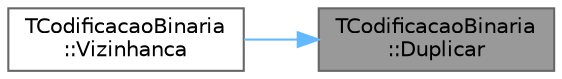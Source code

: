digraph "TCodificacaoBinaria::Duplicar"
{
 // LATEX_PDF_SIZE
  bgcolor="transparent";
  edge [fontname=Helvetica,fontsize=10,labelfontname=Helvetica,labelfontsize=10];
  node [fontname=Helvetica,fontsize=10,shape=box,height=0.2,width=0.4];
  rankdir="RL";
  Node1 [id="Node000001",label="TCodificacaoBinaria\l::Duplicar",height=0.2,width=0.4,color="gray40", fillcolor="grey60", style="filled", fontcolor="black",tooltip="Cria um objecto que é uma cópia deste."];
  Node1 -> Node2 [id="edge1_Node000001_Node000002",dir="back",color="steelblue1",style="solid",tooltip=" "];
  Node2 [id="Node000002",label="TCodificacaoBinaria\l::Vizinhanca",height=0.2,width=0.4,color="grey40", fillcolor="white", style="filled",URL="$classTCodificacaoBinaria.html#a2dab8869b025da3b57888d9830b3b281",tooltip=" "];
}
